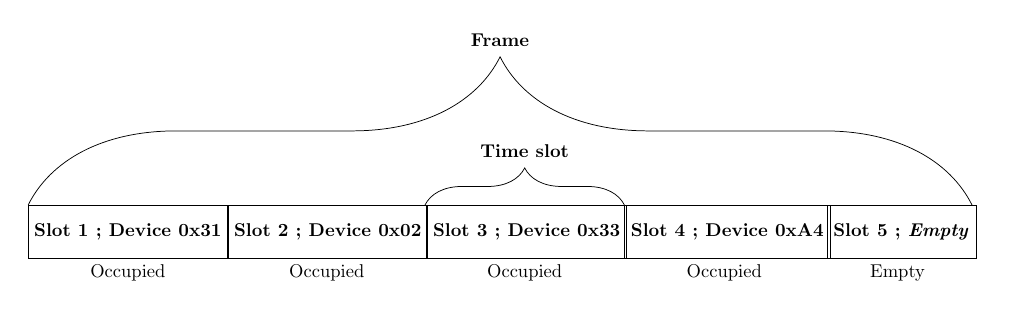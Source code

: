 \resizebox{1\textwidth}{!}{%
\begin{tikzpicture}[scale=\textwidth]
\node[draw, align = center, 
		minimum width=0.22\textwidth, 
		minimum height=10mm,
		label=below:Occupied] 
	(slot0) at (0,0)
	{\textbf{Slot 1 ; Device 0x31}};
\node[draw, right = 0cm of slot0,
		minimum width=0.22\textwidth, 
		minimum height=10mm,
		label=below:Occupied]
	(slot1)
	{\textbf{Slot 2 ; Device 0x02}};
\node[draw, right = 0cm of slot1,
		minimum width=0.22\textwidth, 
		minimum height=10mm,
		label=below:Occupied]
	(slot2)
	{\textbf{Slot 3 ; Device 0x33}};
\node[draw, right = 0cm of slot2,
		minimum width=0.22\textwidth, 
		minimum height=10mm,
		label=below:Occupied]
	(slot3)
	{\textbf{Slot 4 ; Device 0xA4}};
\node[draw, right = 0cm of slot3,
		minimum width=0.22\textwidth, 
		minimum height=10mm,
		label=below:Empty]
	(slot4)
	{\textbf{Slot 5 ; \textit{Empty}}};
\draw [decoration={brace, amplitude=+20pt}, decorate]
    (slot2.north west) -- (slot2.north east) node [black,midway,above=+22pt] 
    {\textbf{Time slot}};
\draw [decoration={brace, amplitude=+80pt}, decorate]
    (slot0.north west) -- (slot4.north east) node [black,midway,above=+82pt] 
    {\textbf{Frame}};	
\end{tikzpicture}
}%